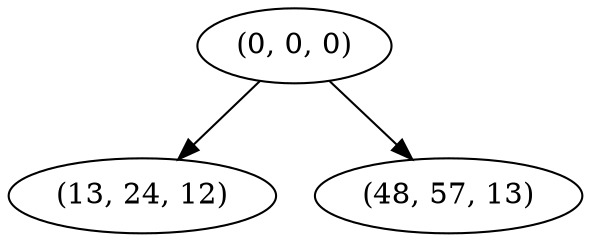 digraph tree {
    "(0, 0, 0)";
    "(13, 24, 12)";
    "(48, 57, 13)";
    "(0, 0, 0)" -> "(13, 24, 12)";
    "(0, 0, 0)" -> "(48, 57, 13)";
}
